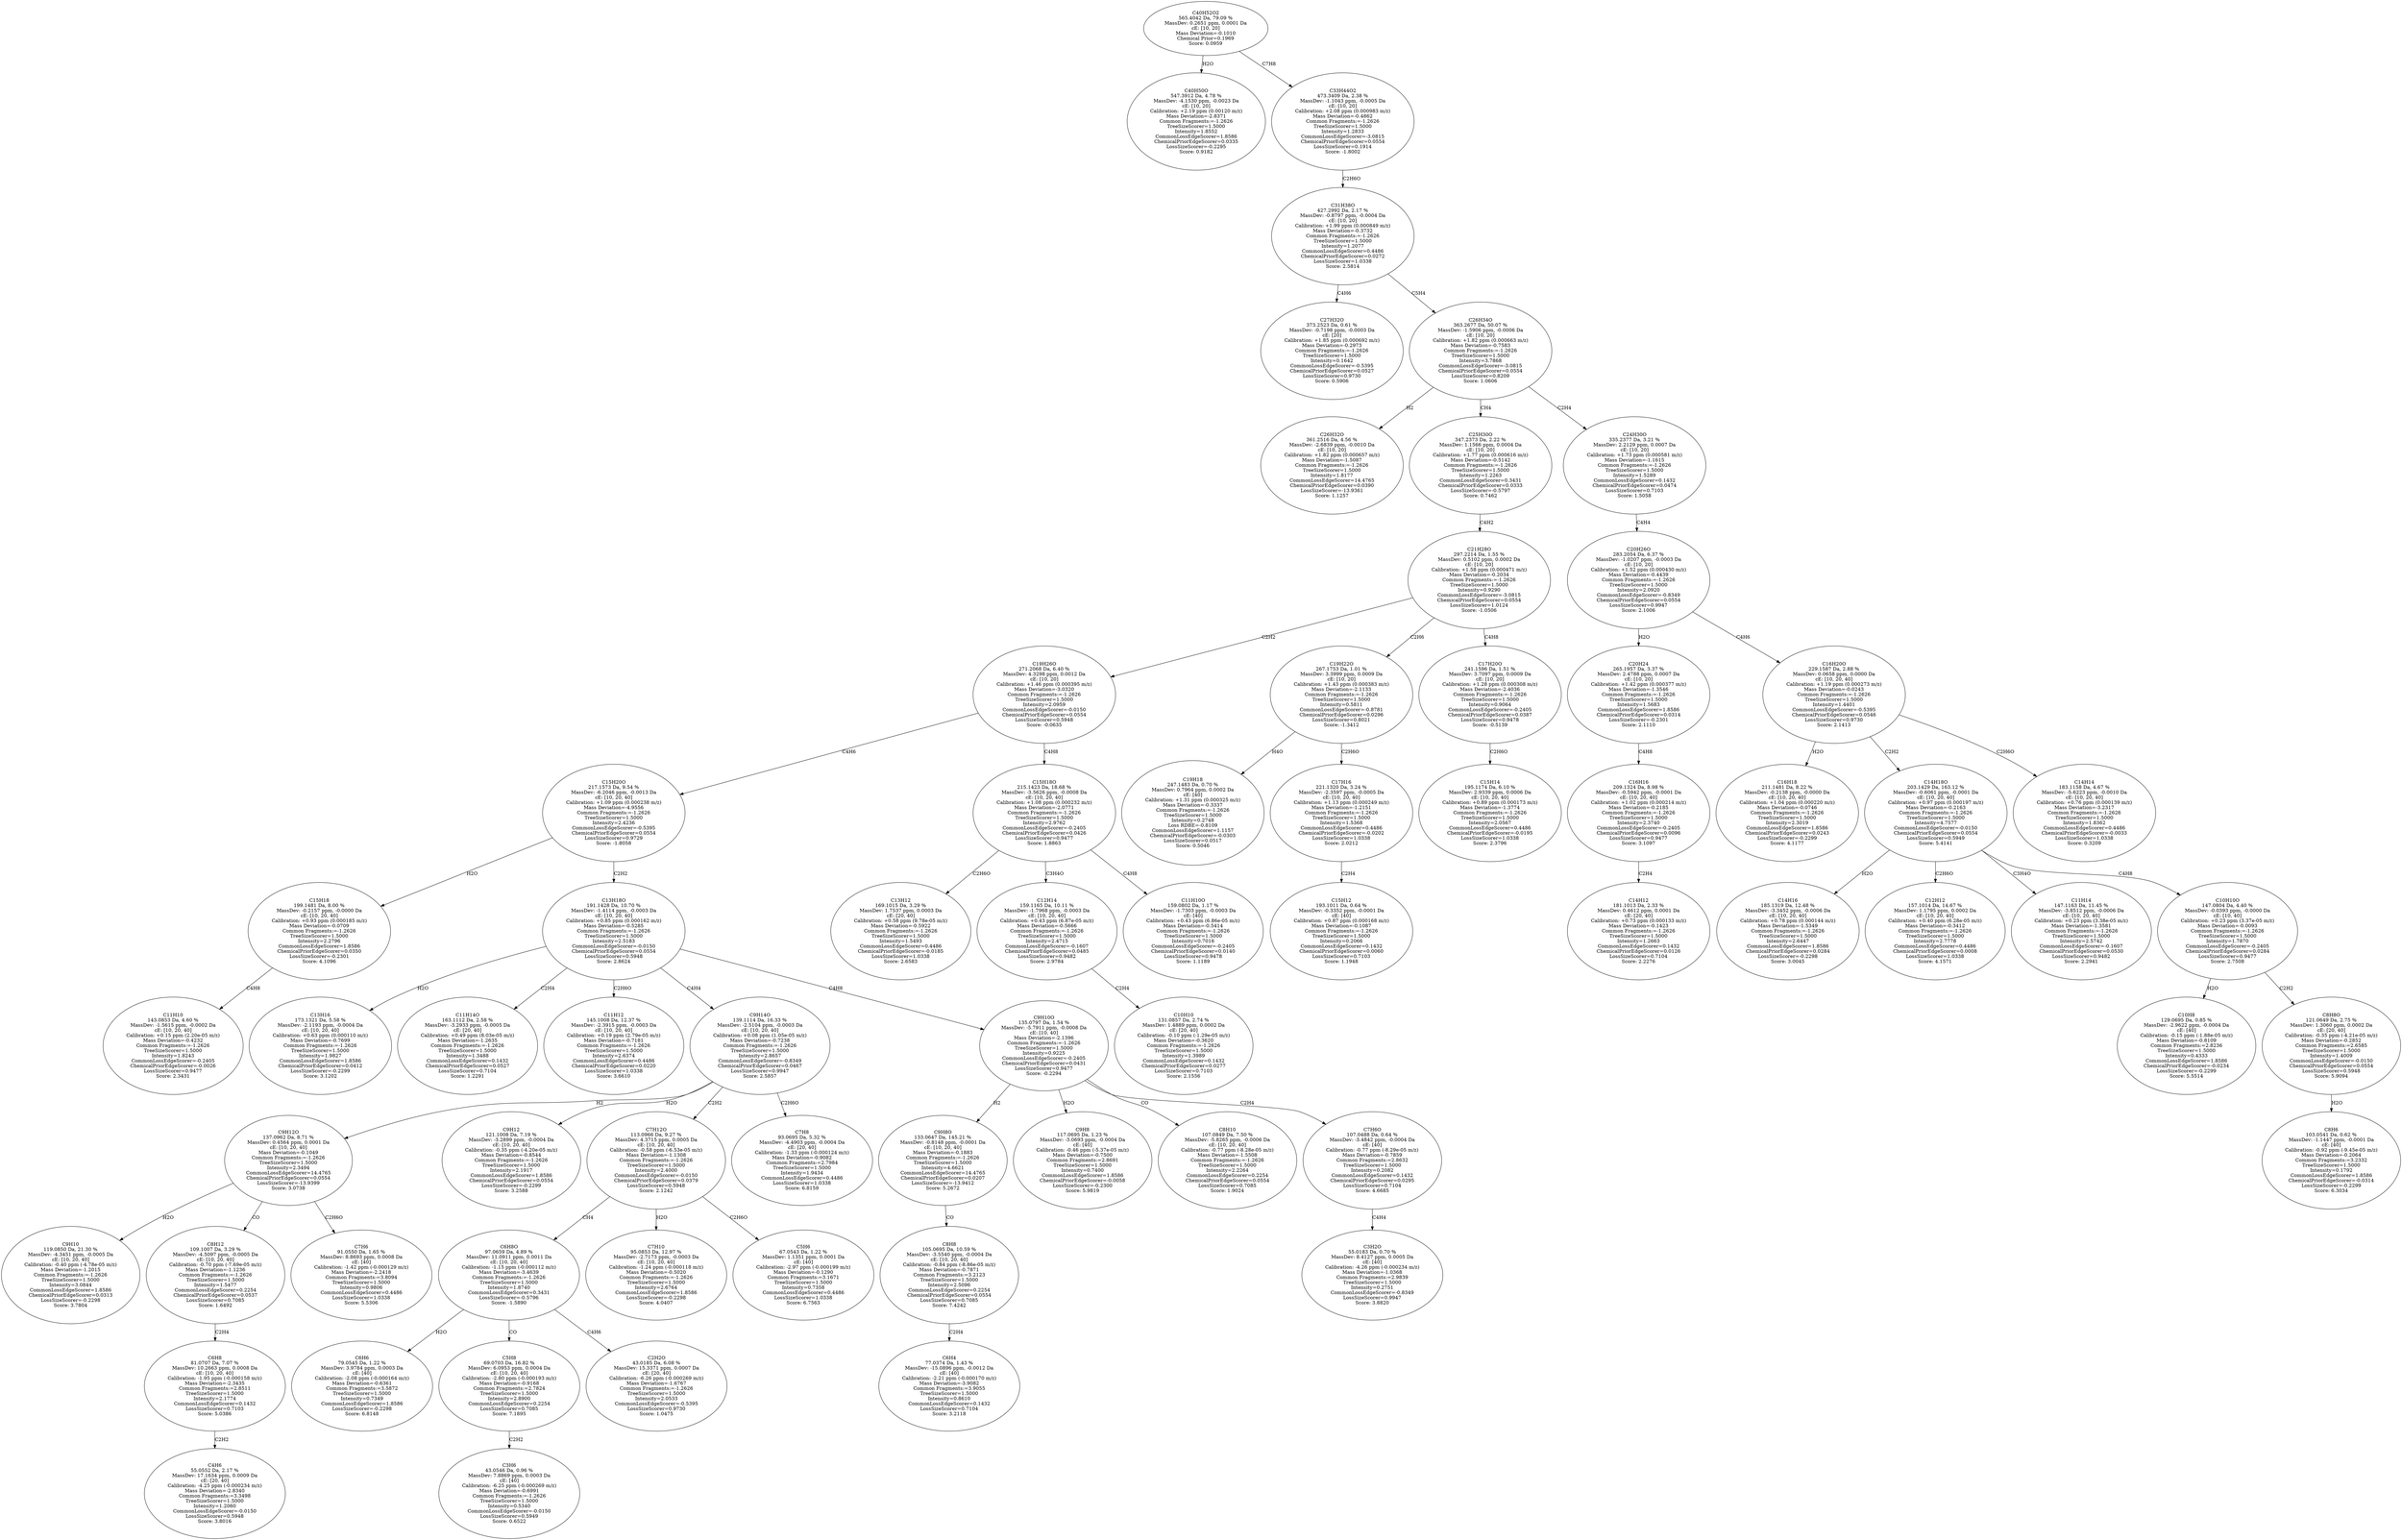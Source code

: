 strict digraph {
v1 [label="C40H50O\n547.3912 Da, 4.78 %\nMassDev: -4.1530 ppm, -0.0023 Da\ncE: [10, 20]\nCalibration: +2.19 ppm (0.00120 m/z)\nMass Deviation=-2.8371\nCommon Fragments:=-1.2626\nTreeSizeScorer=1.5000\nIntensity=1.8552\nCommonLossEdgeScorer=1.8586\nChemicalPriorEdgeScorer=0.0335\nLossSizeScorer=-0.2295\nScore: 0.9182"];
v2 [label="C27H32O\n373.2523 Da, 0.61 %\nMassDev: -0.7198 ppm, -0.0003 Da\ncE: [20]\nCalibration: +1.85 ppm (0.000692 m/z)\nMass Deviation=-0.2973\nCommon Fragments:=-1.2626\nTreeSizeScorer=1.5000\nIntensity=0.1642\nCommonLossEdgeScorer=-0.5395\nChemicalPriorEdgeScorer=0.0527\nLossSizeScorer=0.9730\nScore: 0.5906"];
v3 [label="C26H32O\n361.2516 Da, 4.56 %\nMassDev: -2.6839 ppm, -0.0010 Da\ncE: [10, 20]\nCalibration: +1.82 ppm (0.000657 m/z)\nMass Deviation=-1.5087\nCommon Fragments:=-1.2626\nTreeSizeScorer=1.5000\nIntensity=1.8177\nCommonLossEdgeScorer=14.4765\nChemicalPriorEdgeScorer=0.0390\nLossSizeScorer=-13.9361\nScore: 1.1257"];
v4 [label="C11H10\n143.0853 Da, 4.60 %\nMassDev: -1.5615 ppm, -0.0002 Da\ncE: [10, 20, 40]\nCalibration: +0.15 ppm (2.20e-05 m/z)\nMass Deviation=-0.4232\nCommon Fragments:=-1.2626\nTreeSizeScorer=1.5000\nIntensity=1.8243\nCommonLossEdgeScorer=-0.2405\nChemicalPriorEdgeScorer=-0.0026\nLossSizeScorer=0.9477\nScore: 2.3431"];
v5 [label="C15H18\n199.1481 Da, 8.00 %\nMassDev: -0.2157 ppm, -0.0000 Da\ncE: [10, 20, 40]\nCalibration: +0.93 ppm (0.000185 m/z)\nMass Deviation=-0.0709\nCommon Fragments:=-1.2626\nTreeSizeScorer=1.5000\nIntensity=2.2796\nCommonLossEdgeScorer=1.8586\nChemicalPriorEdgeScorer=0.0350\nLossSizeScorer=-0.2301\nScore: 4.1096"];
v6 [label="C13H16\n173.1321 Da, 5.58 %\nMassDev: -2.1193 ppm, -0.0004 Da\ncE: [10, 20, 40]\nCalibration: +0.63 ppm (0.000110 m/z)\nMass Deviation=-0.7699\nCommon Fragments:=-1.2626\nTreeSizeScorer=1.5000\nIntensity=1.9827\nCommonLossEdgeScorer=1.8586\nChemicalPriorEdgeScorer=0.0412\nLossSizeScorer=-0.2299\nScore: 3.1202"];
v7 [label="C11H14O\n163.1112 Da, 2.58 %\nMassDev: -3.2933 ppm, -0.0005 Da\ncE: [20, 40]\nCalibration: +0.49 ppm (8.03e-05 m/z)\nMass Deviation=-1.2635\nCommon Fragments:=-1.2626\nTreeSizeScorer=1.5000\nIntensity=1.3488\nCommonLossEdgeScorer=0.1432\nChemicalPriorEdgeScorer=0.0527\nLossSizeScorer=0.7104\nScore: 1.2291"];
v8 [label="C11H12\n145.1008 Da, 12.37 %\nMassDev: -2.3915 ppm, -0.0003 Da\ncE: [10, 20, 40]\nCalibration: +0.19 ppm (2.79e-05 m/z)\nMass Deviation=-0.7181\nCommon Fragments:=-1.2626\nTreeSizeScorer=1.5000\nIntensity=2.6374\nCommonLossEdgeScorer=0.4486\nChemicalPriorEdgeScorer=0.0220\nLossSizeScorer=1.0338\nScore: 3.6610"];
v9 [label="C9H10\n119.0850 Da, 21.30 %\nMassDev: -4.3451 ppm, -0.0005 Da\ncE: [10, 20, 40]\nCalibration: -0.40 ppm (-4.78e-05 m/z)\nMass Deviation=-1.2015\nCommon Fragments:=-1.2626\nTreeSizeScorer=1.5000\nIntensity=3.0844\nCommonLossEdgeScorer=1.8586\nChemicalPriorEdgeScorer=0.0313\nLossSizeScorer=-0.2298\nScore: 3.7804"];
v10 [label="C4H6\n55.0552 Da, 2.17 %\nMassDev: 17.1634 ppm, 0.0009 Da\ncE: [20, 40]\nCalibration: -4.25 ppm (-0.000234 m/z)\nMass Deviation=-2.8340\nCommon Fragments:=3.3498\nTreeSizeScorer=1.5000\nIntensity=1.2060\nCommonLossEdgeScorer=-0.0150\nLossSizeScorer=0.5948\nScore: 3.8016"];
v11 [label="C6H8\n81.0707 Da, 7.07 %\nMassDev: 10.2663 ppm, 0.0008 Da\ncE: [10, 20, 40]\nCalibration: -1.95 ppm (-0.000158 m/z)\nMass Deviation=-2.3435\nCommon Fragments:=2.8511\nTreeSizeScorer=1.5000\nIntensity=2.1774\nCommonLossEdgeScorer=0.1432\nLossSizeScorer=0.7103\nScore: 5.0386"];
v12 [label="C8H12\n109.1007 Da, 3.29 %\nMassDev: -4.5097 ppm, -0.0005 Da\ncE: [10, 20, 40]\nCalibration: -0.70 ppm (-7.69e-05 m/z)\nMass Deviation=-1.1236\nCommon Fragments:=-1.2626\nTreeSizeScorer=1.5000\nIntensity=1.5477\nCommonLossEdgeScorer=0.2254\nChemicalPriorEdgeScorer=0.0537\nLossSizeScorer=0.7085\nScore: 1.6492"];
v13 [label="C7H6\n91.0550 Da, 1.65 %\nMassDev: 8.8693 ppm, 0.0008 Da\ncE: [40]\nCalibration: -1.42 ppm (-0.000129 m/z)\nMass Deviation=-2.2418\nCommon Fragments:=3.8094\nTreeSizeScorer=1.5000\nIntensity=0.9806\nCommonLossEdgeScorer=0.4486\nLossSizeScorer=1.0338\nScore: 5.5306"];
v14 [label="C9H12O\n137.0962 Da, 8.71 %\nMassDev: 0.4564 ppm, 0.0001 Da\ncE: [10, 20, 40]\nMass Deviation=-0.1049\nCommon Fragments:=-1.2626\nTreeSizeScorer=1.5000\nIntensity=2.3494\nCommonLossEdgeScorer=14.4765\nChemicalPriorEdgeScorer=0.0554\nLossSizeScorer=-13.9399\nScore: 3.0738"];
v15 [label="C9H12\n121.1008 Da, 7.19 %\nMassDev: -3.2899 ppm, -0.0004 Da\ncE: [10, 20, 40]\nCalibration: -0.35 ppm (-4.20e-05 m/z)\nMass Deviation=-0.8544\nCommon Fragments:=-1.2626\nTreeSizeScorer=1.5000\nIntensity=2.1917\nCommonLossEdgeScorer=1.8586\nChemicalPriorEdgeScorer=0.0554\nLossSizeScorer=-0.2299\nScore: 3.2588"];
v16 [label="C6H6\n79.0545 Da, 1.22 %\nMassDev: 3.9784 ppm, 0.0003 Da\ncE: [40]\nCalibration: -2.08 ppm (-0.000164 m/z)\nMass Deviation=-0.6361\nCommon Fragments:=3.5872\nTreeSizeScorer=1.5000\nIntensity=0.7349\nCommonLossEdgeScorer=1.8586\nLossSizeScorer=-0.2298\nScore: 6.8148"];
v17 [label="C3H6\n43.0546 Da, 0.96 %\nMassDev: 7.8869 ppm, 0.0003 Da\ncE: [40]\nCalibration: -6.25 ppm (-0.000269 m/z)\nMass Deviation=-0.6991\nCommon Fragments:=-1.2626\nTreeSizeScorer=1.5000\nIntensity=0.5340\nCommonLossEdgeScorer=-0.0150\nLossSizeScorer=0.5949\nScore: 0.6522"];
v18 [label="C5H8\n69.0703 Da, 16.82 %\nMassDev: 6.0953 ppm, 0.0004 Da\ncE: [10, 20, 40]\nCalibration: -2.80 ppm (-0.000193 m/z)\nMass Deviation=-0.9168\nCommon Fragments:=2.7824\nTreeSizeScorer=1.5000\nIntensity=2.8900\nCommonLossEdgeScorer=0.2254\nLossSizeScorer=0.7085\nScore: 7.1895"];
v19 [label="C2H2O\n43.0185 Da, 6.08 %\nMassDev: 15.3371 ppm, 0.0007 Da\ncE: [20, 40]\nCalibration: -6.26 ppm (-0.000269 m/z)\nMass Deviation=-1.6767\nCommon Fragments:=-1.2626\nTreeSizeScorer=1.5000\nIntensity=2.0533\nCommonLossEdgeScorer=-0.5395\nLossSizeScorer=0.9730\nScore: 1.0475"];
v20 [label="C6H8O\n97.0659 Da, 4.89 %\nMassDev: 11.0911 ppm, 0.0011 Da\ncE: [10, 20, 40]\nCalibration: -1.15 ppm (-0.000112 m/z)\nMass Deviation=-3.4639\nCommon Fragments:=-1.2626\nTreeSizeScorer=1.5000\nIntensity=1.8740\nCommonLossEdgeScorer=0.3431\nLossSizeScorer=-0.5796\nScore: -1.5890"];
v21 [label="C7H10\n95.0853 Da, 12.97 %\nMassDev: -2.7173 ppm, -0.0003 Da\ncE: [10, 20, 40]\nCalibration: -1.24 ppm (-0.000118 m/z)\nMass Deviation=-0.5020\nCommon Fragments:=-1.2626\nTreeSizeScorer=1.5000\nIntensity=2.6764\nCommonLossEdgeScorer=1.8586\nLossSizeScorer=-0.2298\nScore: 4.0407"];
v22 [label="C5H6\n67.0543 Da, 1.22 %\nMassDev: 1.1351 ppm, 0.0001 Da\ncE: [40]\nCalibration: -2.97 ppm (-0.000199 m/z)\nMass Deviation=-0.1290\nCommon Fragments:=3.1671\nTreeSizeScorer=1.5000\nIntensity=0.7358\nCommonLossEdgeScorer=0.4486\nLossSizeScorer=1.0338\nScore: 6.7563"];
v23 [label="C7H12O\n113.0966 Da, 9.27 %\nMassDev: 4.3715 ppm, 0.0005 Da\ncE: [10, 20, 40]\nCalibration: -0.58 ppm (-6.53e-05 m/z)\nMass Deviation=-1.1308\nCommon Fragments:=-1.2626\nTreeSizeScorer=1.5000\nIntensity=2.4000\nCommonLossEdgeScorer=-0.0150\nChemicalPriorEdgeScorer=0.0379\nLossSizeScorer=0.5948\nScore: 2.1242"];
v24 [label="C7H8\n93.0695 Da, 5.32 %\nMassDev: -4.4903 ppm, -0.0004 Da\ncE: [20, 40]\nCalibration: -1.33 ppm (-0.000124 m/z)\nMass Deviation=-0.9082\nCommon Fragments:=2.7984\nTreeSizeScorer=1.5000\nIntensity=1.9434\nCommonLossEdgeScorer=0.4486\nLossSizeScorer=1.0338\nScore: 6.8159"];
v25 [label="C9H14O\n139.1114 Da, 16.33 %\nMassDev: -2.5104 ppm, -0.0003 Da\ncE: [10, 20, 40]\nCalibration: +0.08 ppm (1.05e-05 m/z)\nMass Deviation=-0.7238\nCommon Fragments:=-1.2626\nTreeSizeScorer=1.5000\nIntensity=2.8657\nCommonLossEdgeScorer=-0.8349\nChemicalPriorEdgeScorer=0.0467\nLossSizeScorer=0.9947\nScore: 2.5857"];
v26 [label="C6H4\n77.0374 Da, 1.43 %\nMassDev: -15.0896 ppm, -0.0012 Da\ncE: [40]\nCalibration: -2.21 ppm (-0.000170 m/z)\nMass Deviation=-3.9082\nCommon Fragments:=3.9055\nTreeSizeScorer=1.5000\nIntensity=0.8610\nCommonLossEdgeScorer=0.1432\nLossSizeScorer=0.7104\nScore: 3.2118"];
v27 [label="C8H8\n105.0695 Da, 10.59 %\nMassDev: -3.5540 ppm, -0.0004 Da\ncE: [10, 20, 40]\nCalibration: -0.84 ppm (-8.86e-05 m/z)\nMass Deviation=-0.7871\nCommon Fragments:=3.2123\nTreeSizeScorer=1.5000\nIntensity=2.5096\nCommonLossEdgeScorer=0.2254\nChemicalPriorEdgeScorer=0.0554\nLossSizeScorer=0.7085\nScore: 7.4242"];
v28 [label="C9H8O\n133.0647 Da, 145.21 %\nMassDev: -0.8148 ppm, -0.0001 Da\ncE: [10, 20, 40]\nMass Deviation=-0.1883\nCommon Fragments:=-1.2626\nTreeSizeScorer=1.5000\nIntensity=4.6621\nCommonLossEdgeScorer=14.4765\nChemicalPriorEdgeScorer=0.0207\nLossSizeScorer=-13.9412\nScore: 5.2672"];
v29 [label="C9H8\n117.0695 Da, 1.23 %\nMassDev: -3.0693 ppm, -0.0004 Da\ncE: [40]\nCalibration: -0.46 ppm (-5.37e-05 m/z)\nMass Deviation=-0.7500\nCommon Fragments:=2.8691\nTreeSizeScorer=1.5000\nIntensity=0.7400\nCommonLossEdgeScorer=1.8586\nChemicalPriorEdgeScorer=-0.0058\nLossSizeScorer=-0.2300\nScore: 5.9819"];
v30 [label="C8H10\n107.0849 Da, 7.50 %\nMassDev: -5.8265 ppm, -0.0006 Da\ncE: [10, 20, 40]\nCalibration: -0.77 ppm (-8.28e-05 m/z)\nMass Deviation=-1.5508\nCommon Fragments:=-1.2626\nTreeSizeScorer=1.5000\nIntensity=2.2264\nCommonLossEdgeScorer=0.2254\nChemicalPriorEdgeScorer=0.0554\nLossSizeScorer=0.7085\nScore: 1.9024"];
v31 [label="C3H2O\n55.0183 Da, 0.70 %\nMassDev: 8.4127 ppm, 0.0005 Da\ncE: [40]\nCalibration: -4.26 ppm (-0.000234 m/z)\nMass Deviation=-1.0368\nCommon Fragments:=2.9839\nTreeSizeScorer=1.5000\nIntensity=0.2751\nCommonLossEdgeScorer=-0.8349\nLossSizeScorer=0.9947\nScore: 3.8820"];
v32 [label="C7H6O\n107.0488 Da, 0.64 %\nMassDev: -3.4842 ppm, -0.0004 Da\ncE: [40]\nCalibration: -0.77 ppm (-8.29e-05 m/z)\nMass Deviation=-0.7859\nCommon Fragments:=2.8632\nTreeSizeScorer=1.5000\nIntensity=0.2082\nCommonLossEdgeScorer=0.1432\nChemicalPriorEdgeScorer=0.0295\nLossSizeScorer=0.7104\nScore: 4.6685"];
v33 [label="C9H10O\n135.0797 Da, 1.54 %\nMassDev: -5.7911 ppm, -0.0008 Da\ncE: [10, 40]\nMass Deviation=-2.1396\nCommon Fragments:=-1.2626\nTreeSizeScorer=1.5000\nIntensity=0.9225\nCommonLossEdgeScorer=-0.2405\nChemicalPriorEdgeScorer=0.0431\nLossSizeScorer=0.9477\nScore: -0.2294"];
v34 [label="C13H18O\n191.1428 Da, 10.70 %\nMassDev: -1.4114 ppm, -0.0003 Da\ncE: [10, 20, 40]\nCalibration: +0.85 ppm (0.000162 m/z)\nMass Deviation=-0.5285\nCommon Fragments:=-1.2626\nTreeSizeScorer=1.5000\nIntensity=2.5183\nCommonLossEdgeScorer=-0.0150\nChemicalPriorEdgeScorer=0.0554\nLossSizeScorer=0.5948\nScore: 2.8624"];
v35 [label="C15H20O\n217.1573 Da, 9.54 %\nMassDev: -6.2046 ppm, -0.0013 Da\ncE: [10, 20, 40]\nCalibration: +1.09 ppm (0.000238 m/z)\nMass Deviation=-4.9556\nCommon Fragments:=-1.2626\nTreeSizeScorer=1.5000\nIntensity=2.4236\nCommonLossEdgeScorer=-0.5395\nChemicalPriorEdgeScorer=0.0554\nLossSizeScorer=0.9729\nScore: -1.8058"];
v36 [label="C13H12\n169.1015 Da, 3.29 %\nMassDev: 1.7537 ppm, 0.0003 Da\ncE: [20, 40]\nCalibration: +0.58 ppm (9.78e-05 m/z)\nMass Deviation=-0.5922\nCommon Fragments:=-1.2626\nTreeSizeScorer=1.5000\nIntensity=1.5493\nCommonLossEdgeScorer=0.4486\nChemicalPriorEdgeScorer=-0.0185\nLossSizeScorer=1.0338\nScore: 2.6583"];
v37 [label="C10H10\n131.0857 Da, 2.74 %\nMassDev: 1.4889 ppm, 0.0002 Da\ncE: [20, 40]\nCalibration: -0.10 ppm (-1.29e-05 m/z)\nMass Deviation=-0.3620\nCommon Fragments:=-1.2626\nTreeSizeScorer=1.5000\nIntensity=1.3989\nCommonLossEdgeScorer=0.1432\nChemicalPriorEdgeScorer=0.0277\nLossSizeScorer=0.7103\nScore: 2.1556"];
v38 [label="C12H14\n159.1165 Da, 10.11 %\nMassDev: -1.7968 ppm, -0.0003 Da\ncE: [10, 20, 40]\nCalibration: +0.43 ppm (6.87e-05 m/z)\nMass Deviation=-0.5666\nCommon Fragments:=-1.2626\nTreeSizeScorer=1.5000\nIntensity=2.4715\nCommonLossEdgeScorer=-0.1607\nChemicalPriorEdgeScorer=0.0485\nLossSizeScorer=0.9482\nScore: 2.9784"];
v39 [label="C11H10O\n159.0802 Da, 1.17 %\nMassDev: -1.7303 ppm, -0.0003 Da\ncE: [40]\nCalibration: +0.43 ppm (6.86e-05 m/z)\nMass Deviation=-0.5414\nCommon Fragments:=-1.2626\nTreeSizeScorer=1.5000\nIntensity=0.7016\nCommonLossEdgeScorer=-0.2405\nChemicalPriorEdgeScorer=0.0140\nLossSizeScorer=0.9478\nScore: 1.1189"];
v40 [label="C15H18O\n215.1423 Da, 18.68 %\nMassDev: -3.5626 ppm, -0.0008 Da\ncE: [10, 20, 40]\nCalibration: +1.08 ppm (0.000232 m/z)\nMass Deviation=-2.0771\nCommon Fragments:=-1.2626\nTreeSizeScorer=1.5000\nIntensity=2.9762\nCommonLossEdgeScorer=-0.2405\nChemicalPriorEdgeScorer=0.0426\nLossSizeScorer=0.9477\nScore: 1.8863"];
v41 [label="C19H26O\n271.2068 Da, 6.40 %\nMassDev: 4.3298 ppm, 0.0012 Da\ncE: [10, 20]\nCalibration: +1.46 ppm (0.000395 m/z)\nMass Deviation=-3.0320\nCommon Fragments:=-1.2626\nTreeSizeScorer=1.5000\nIntensity=2.0959\nCommonLossEdgeScorer=-0.0150\nChemicalPriorEdgeScorer=0.0554\nLossSizeScorer=0.5948\nScore: -0.0635"];
v42 [label="C19H18\n247.1483 Da, 0.70 %\nMassDev: 0.7964 ppm, 0.0002 Da\ncE: [40]\nCalibration: +1.31 ppm (0.000325 m/z)\nMass Deviation=-0.3337\nCommon Fragments:=-1.2626\nTreeSizeScorer=1.5000\nIntensity=0.2748\nLoss RDBE=-0.8109\nCommonLossEdgeScorer=1.1157\nChemicalPriorEdgeScorer=-0.0303\nLossSizeScorer=0.0517\nScore: 0.5046"];
v43 [label="C15H12\n193.1011 Da, 0.64 %\nMassDev: -0.3352 ppm, -0.0001 Da\ncE: [40]\nCalibration: +0.87 ppm (0.000168 m/z)\nMass Deviation=-0.1087\nCommon Fragments:=-1.2626\nTreeSizeScorer=1.5000\nIntensity=0.2066\nCommonLossEdgeScorer=0.1432\nChemicalPriorEdgeScorer=0.0060\nLossSizeScorer=0.7103\nScore: 1.1948"];
v44 [label="C17H16\n221.1320 Da, 3.24 %\nMassDev: -2.3597 ppm, -0.0005 Da\ncE: [10, 20, 40]\nCalibration: +1.13 ppm (0.000249 m/z)\nMass Deviation=-1.2151\nCommon Fragments:=-1.2626\nTreeSizeScorer=1.5000\nIntensity=1.5368\nCommonLossEdgeScorer=0.4486\nChemicalPriorEdgeScorer=-0.0202\nLossSizeScorer=1.0338\nScore: 2.0212"];
v45 [label="C19H22O\n267.1753 Da, 1.01 %\nMassDev: 3.3999 ppm, 0.0009 Da\ncE: [10, 20]\nCalibration: +1.43 ppm (0.000383 m/z)\nMass Deviation=-2.1133\nCommon Fragments:=-1.2626\nTreeSizeScorer=1.5000\nIntensity=0.5811\nCommonLossEdgeScorer=-0.8781\nChemicalPriorEdgeScorer=0.0296\nLossSizeScorer=0.8021\nScore: -1.3412"];
v46 [label="C15H14\n195.1174 Da, 6.10 %\nMassDev: 2.9339 ppm, 0.0006 Da\ncE: [10, 20, 40]\nCalibration: +0.89 ppm (0.000173 m/z)\nMass Deviation=-1.3774\nCommon Fragments:=-1.2626\nTreeSizeScorer=1.5000\nIntensity=2.0567\nCommonLossEdgeScorer=0.4486\nChemicalPriorEdgeScorer=-0.0195\nLossSizeScorer=1.0338\nScore: 2.3796"];
v47 [label="C17H20O\n241.1596 Da, 1.51 %\nMassDev: 3.7097 ppm, 0.0009 Da\ncE: [10, 20]\nCalibration: +1.28 ppm (0.000308 m/z)\nMass Deviation=-2.4036\nCommon Fragments:=-1.2626\nTreeSizeScorer=1.5000\nIntensity=0.9064\nCommonLossEdgeScorer=-0.2405\nChemicalPriorEdgeScorer=0.0387\nLossSizeScorer=0.9478\nScore: -0.5139"];
v48 [label="C21H28O\n297.2214 Da, 1.55 %\nMassDev: 0.5102 ppm, 0.0002 Da\ncE: [10, 20]\nCalibration: +1.58 ppm (0.000471 m/z)\nMass Deviation=-0.2034\nCommon Fragments:=-1.2626\nTreeSizeScorer=1.5000\nIntensity=0.9290\nCommonLossEdgeScorer=-3.0815\nChemicalPriorEdgeScorer=0.0554\nLossSizeScorer=1.0124\nScore: -1.0506"];
v49 [label="C25H30O\n347.2373 Da, 2.22 %\nMassDev: 1.1566 ppm, 0.0004 Da\ncE: [10, 20]\nCalibration: +1.77 ppm (0.000616 m/z)\nMass Deviation=-0.5142\nCommon Fragments:=-1.2626\nTreeSizeScorer=1.5000\nIntensity=1.2263\nCommonLossEdgeScorer=0.3431\nChemicalPriorEdgeScorer=0.0333\nLossSizeScorer=-0.5797\nScore: 0.7462"];
v50 [label="C14H12\n181.1013 Da, 2.33 %\nMassDev: 0.4612 ppm, 0.0001 Da\ncE: [20, 40]\nCalibration: +0.73 ppm (0.000133 m/z)\nMass Deviation=-0.1423\nCommon Fragments:=-1.2626\nTreeSizeScorer=1.5000\nIntensity=1.2663\nCommonLossEdgeScorer=0.1432\nChemicalPriorEdgeScorer=0.0126\nLossSizeScorer=0.7104\nScore: 2.2276"];
v51 [label="C16H16\n209.1324 Da, 8.98 %\nMassDev: -0.5942 ppm, -0.0001 Da\ncE: [10, 20, 40]\nCalibration: +1.02 ppm (0.000214 m/z)\nMass Deviation=-0.2185\nCommon Fragments:=-1.2626\nTreeSizeScorer=1.5000\nIntensity=2.3740\nCommonLossEdgeScorer=-0.2405\nChemicalPriorEdgeScorer=0.0096\nLossSizeScorer=0.9477\nScore: 3.1097"];
v52 [label="C20H24\n265.1957 Da, 3.37 %\nMassDev: 2.4788 ppm, 0.0007 Da\ncE: [10, 20]\nCalibration: +1.42 ppm (0.000377 m/z)\nMass Deviation=-1.3546\nCommon Fragments:=-1.2626\nTreeSizeScorer=1.5000\nIntensity=1.5683\nCommonLossEdgeScorer=1.8586\nChemicalPriorEdgeScorer=0.0314\nLossSizeScorer=-0.2301\nScore: 2.1110"];
v53 [label="C16H18\n211.1481 Da, 8.22 %\nMassDev: -0.2138 ppm, -0.0000 Da\ncE: [10, 20, 40]\nCalibration: +1.04 ppm (0.000220 m/z)\nMass Deviation=-0.0746\nCommon Fragments:=-1.2626\nTreeSizeScorer=1.5000\nIntensity=2.3019\nCommonLossEdgeScorer=1.8586\nChemicalPriorEdgeScorer=0.0243\nLossSizeScorer=-0.2299\nScore: 4.1177"];
v54 [label="C14H16\n185.1319 Da, 12.48 %\nMassDev: -3.3452 ppm, -0.0006 Da\ncE: [10, 20, 40]\nCalibration: +0.78 ppm (0.000144 m/z)\nMass Deviation=-1.5349\nCommon Fragments:=-1.2626\nTreeSizeScorer=1.5000\nIntensity=2.6447\nCommonLossEdgeScorer=1.8586\nChemicalPriorEdgeScorer=0.0284\nLossSizeScorer=-0.2298\nScore: 3.0045"];
v55 [label="C12H12\n157.1014 Da, 14.67 %\nMassDev: 1.1795 ppm, 0.0002 Da\ncE: [10, 20, 40]\nCalibration: +0.40 ppm (6.28e-05 m/z)\nMass Deviation=-0.3412\nCommon Fragments:=-1.2626\nTreeSizeScorer=1.5000\nIntensity=2.7778\nCommonLossEdgeScorer=0.4486\nChemicalPriorEdgeScorer=0.0008\nLossSizeScorer=1.0338\nScore: 4.1571"];
v56 [label="C11H14\n147.1163 Da, 11.45 %\nMassDev: -3.8512 ppm, -0.0006 Da\ncE: [10, 20, 40]\nCalibration: +0.23 ppm (3.38e-05 m/z)\nMass Deviation=-1.3581\nCommon Fragments:=-1.2626\nTreeSizeScorer=1.5000\nIntensity=2.5742\nCommonLossEdgeScorer=-0.1607\nChemicalPriorEdgeScorer=0.0530\nLossSizeScorer=0.9482\nScore: 2.2941"];
v57 [label="C10H8\n129.0695 Da, 0.85 %\nMassDev: -2.9622 ppm, -0.0004 Da\ncE: [40]\nCalibration: -0.15 ppm (-1.88e-05 m/z)\nMass Deviation=-0.8109\nCommon Fragments:=2.8236\nTreeSizeScorer=1.5000\nIntensity=0.4333\nCommonLossEdgeScorer=1.8586\nChemicalPriorEdgeScorer=-0.0234\nLossSizeScorer=-0.2299\nScore: 5.5514"];
v58 [label="C8H6\n103.0541 Da, 0.62 %\nMassDev: -1.1447 ppm, -0.0001 Da\ncE: [40]\nCalibration: -0.92 ppm (-9.45e-05 m/z)\nMass Deviation=-0.2064\nCommon Fragments:=3.2332\nTreeSizeScorer=1.5000\nIntensity=0.1792\nCommonLossEdgeScorer=1.8586\nChemicalPriorEdgeScorer=-0.0314\nLossSizeScorer=-0.2299\nScore: 6.3034"];
v59 [label="C8H8O\n121.0649 Da, 2.75 %\nMassDev: 1.3060 ppm, 0.0002 Da\ncE: [20, 40]\nCalibration: -0.35 ppm (-4.21e-05 m/z)\nMass Deviation=-0.2852\nCommon Fragments:=2.6585\nTreeSizeScorer=1.5000\nIntensity=1.4009\nCommonLossEdgeScorer=-0.0150\nChemicalPriorEdgeScorer=0.0554\nLossSizeScorer=0.5948\nScore: 5.9094"];
v60 [label="C10H10O\n147.0804 Da, 4.40 %\nMassDev: -0.0393 ppm, -0.0000 Da\ncE: [10, 40]\nCalibration: +0.23 ppm (3.37e-05 m/z)\nMass Deviation=-0.0093\nCommon Fragments:=-1.2626\nTreeSizeScorer=1.5000\nIntensity=1.7870\nCommonLossEdgeScorer=-0.2405\nChemicalPriorEdgeScorer=0.0284\nLossSizeScorer=0.9477\nScore: 2.7508"];
v61 [label="C14H18O\n203.1429 Da, 163.12 %\nMassDev: -0.6061 ppm, -0.0001 Da\ncE: [10, 20, 40]\nCalibration: +0.97 ppm (0.000197 m/z)\nMass Deviation=-0.2163\nCommon Fragments:=-1.2626\nTreeSizeScorer=1.5000\nIntensity=4.7577\nCommonLossEdgeScorer=-0.0150\nChemicalPriorEdgeScorer=0.0554\nLossSizeScorer=0.5949\nScore: 5.4141"];
v62 [label="C14H14\n183.1158 Da, 4.67 %\nMassDev: -5.6223 ppm, -0.0010 Da\ncE: [10, 20, 40]\nCalibration: +0.76 ppm (0.000139 m/z)\nMass Deviation=-3.2317\nCommon Fragments:=-1.2626\nTreeSizeScorer=1.5000\nIntensity=1.8362\nCommonLossEdgeScorer=0.4486\nChemicalPriorEdgeScorer=-0.0033\nLossSizeScorer=1.0338\nScore: 0.3209"];
v63 [label="C16H20O\n229.1587 Da, 2.88 %\nMassDev: 0.0658 ppm, 0.0000 Da\ncE: [10, 20, 40]\nCalibration: +1.19 ppm (0.000273 m/z)\nMass Deviation=-0.0243\nCommon Fragments:=-1.2626\nTreeSizeScorer=1.5000\nIntensity=1.4401\nCommonLossEdgeScorer=-0.5395\nChemicalPriorEdgeScorer=0.0546\nLossSizeScorer=0.9730\nScore: 2.1413"];
v64 [label="C20H26O\n283.2054 Da, 6.37 %\nMassDev: -1.0207 ppm, -0.0003 Da\ncE: [10, 20]\nCalibration: +1.52 ppm (0.000430 m/z)\nMass Deviation=-0.4439\nCommon Fragments:=-1.2626\nTreeSizeScorer=1.5000\nIntensity=2.0920\nCommonLossEdgeScorer=-0.8349\nChemicalPriorEdgeScorer=0.0554\nLossSizeScorer=0.9947\nScore: 2.1006"];
v65 [label="C24H30O\n335.2377 Da, 3.21 %\nMassDev: 2.2129 ppm, 0.0007 Da\ncE: [10, 20]\nCalibration: +1.73 ppm (0.000581 m/z)\nMass Deviation=-1.1615\nCommon Fragments:=-1.2626\nTreeSizeScorer=1.5000\nIntensity=1.5289\nCommonLossEdgeScorer=0.1432\nChemicalPriorEdgeScorer=0.0474\nLossSizeScorer=0.7103\nScore: 1.5058"];
v66 [label="C26H34O\n363.2677 Da, 50.07 %\nMassDev: -1.5906 ppm, -0.0006 Da\ncE: [10, 20]\nCalibration: +1.82 ppm (0.000663 m/z)\nMass Deviation=-0.7583\nCommon Fragments:=-1.2626\nTreeSizeScorer=1.5000\nIntensity=3.7868\nCommonLossEdgeScorer=-3.0815\nChemicalPriorEdgeScorer=0.0554\nLossSizeScorer=0.8209\nScore: 1.0606"];
v67 [label="C31H38O\n427.2992 Da, 2.17 %\nMassDev: -0.8797 ppm, -0.0004 Da\ncE: [10, 20]\nCalibration: +1.99 ppm (0.000849 m/z)\nMass Deviation=-0.3732\nCommon Fragments:=-1.2626\nTreeSizeScorer=1.5000\nIntensity=1.2077\nCommonLossEdgeScorer=0.4486\nChemicalPriorEdgeScorer=0.0272\nLossSizeScorer=1.0338\nScore: 2.5814"];
v68 [label="C33H44O2\n473.3409 Da, 2.38 %\nMassDev: -1.1043 ppm, -0.0005 Da\ncE: [10, 20]\nCalibration: +2.08 ppm (0.000983 m/z)\nMass Deviation=-0.4862\nCommon Fragments:=-1.2626\nTreeSizeScorer=1.5000\nIntensity=1.2833\nCommonLossEdgeScorer=-3.0815\nChemicalPriorEdgeScorer=0.0554\nLossSizeScorer=0.1914\nScore: -1.8002"];
v69 [label="C40H52O2\n565.4042 Da, 79.09 %\nMassDev: 0.2651 ppm, 0.0001 Da\ncE: [10, 20]\nMass Deviation=-0.1010\nChemical Prior=0.1969\nScore: 0.0959"];
v69 -> v1 [label="H2O"];
v67 -> v2 [label="C4H6"];
v66 -> v3 [label="H2"];
v5 -> v4 [label="C4H8"];
v35 -> v5 [label="H2O"];
v34 -> v6 [label="H2O"];
v34 -> v7 [label="C2H4"];
v34 -> v8 [label="C2H6O"];
v14 -> v9 [label="H2O"];
v11 -> v10 [label="C2H2"];
v12 -> v11 [label="C2H4"];
v14 -> v12 [label="CO"];
v14 -> v13 [label="C2H6O"];
v25 -> v14 [label="H2"];
v25 -> v15 [label="H2O"];
v20 -> v16 [label="H2O"];
v18 -> v17 [label="C2H2"];
v20 -> v18 [label="CO"];
v20 -> v19 [label="C4H6"];
v23 -> v20 [label="CH4"];
v23 -> v21 [label="H2O"];
v23 -> v22 [label="C2H6O"];
v25 -> v23 [label="C2H2"];
v25 -> v24 [label="C2H6O"];
v34 -> v25 [label="C4H4"];
v27 -> v26 [label="C2H4"];
v28 -> v27 [label="CO"];
v33 -> v28 [label="H2"];
v33 -> v29 [label="H2O"];
v33 -> v30 [label="CO"];
v32 -> v31 [label="C4H4"];
v33 -> v32 [label="C2H4"];
v34 -> v33 [label="C4H8"];
v35 -> v34 [label="C2H2"];
v41 -> v35 [label="C4H6"];
v40 -> v36 [label="C2H6O"];
v38 -> v37 [label="C2H4"];
v40 -> v38 [label="C3H4O"];
v40 -> v39 [label="C4H8"];
v41 -> v40 [label="C4H8"];
v48 -> v41 [label="C2H2"];
v45 -> v42 [label="H4O"];
v44 -> v43 [label="C2H4"];
v45 -> v44 [label="C2H6O"];
v48 -> v45 [label="C2H6"];
v47 -> v46 [label="C2H6O"];
v48 -> v47 [label="C4H8"];
v49 -> v48 [label="C4H2"];
v66 -> v49 [label="CH4"];
v51 -> v50 [label="C2H4"];
v52 -> v51 [label="C4H8"];
v64 -> v52 [label="H2O"];
v63 -> v53 [label="H2O"];
v61 -> v54 [label="H2O"];
v61 -> v55 [label="C2H6O"];
v61 -> v56 [label="C3H4O"];
v60 -> v57 [label="H2O"];
v59 -> v58 [label="H2O"];
v60 -> v59 [label="C2H2"];
v61 -> v60 [label="C4H8"];
v63 -> v61 [label="C2H2"];
v63 -> v62 [label="C2H6O"];
v64 -> v63 [label="C4H6"];
v65 -> v64 [label="C4H4"];
v66 -> v65 [label="C2H4"];
v67 -> v66 [label="C5H4"];
v68 -> v67 [label="C2H6O"];
v69 -> v68 [label="C7H8"];
}